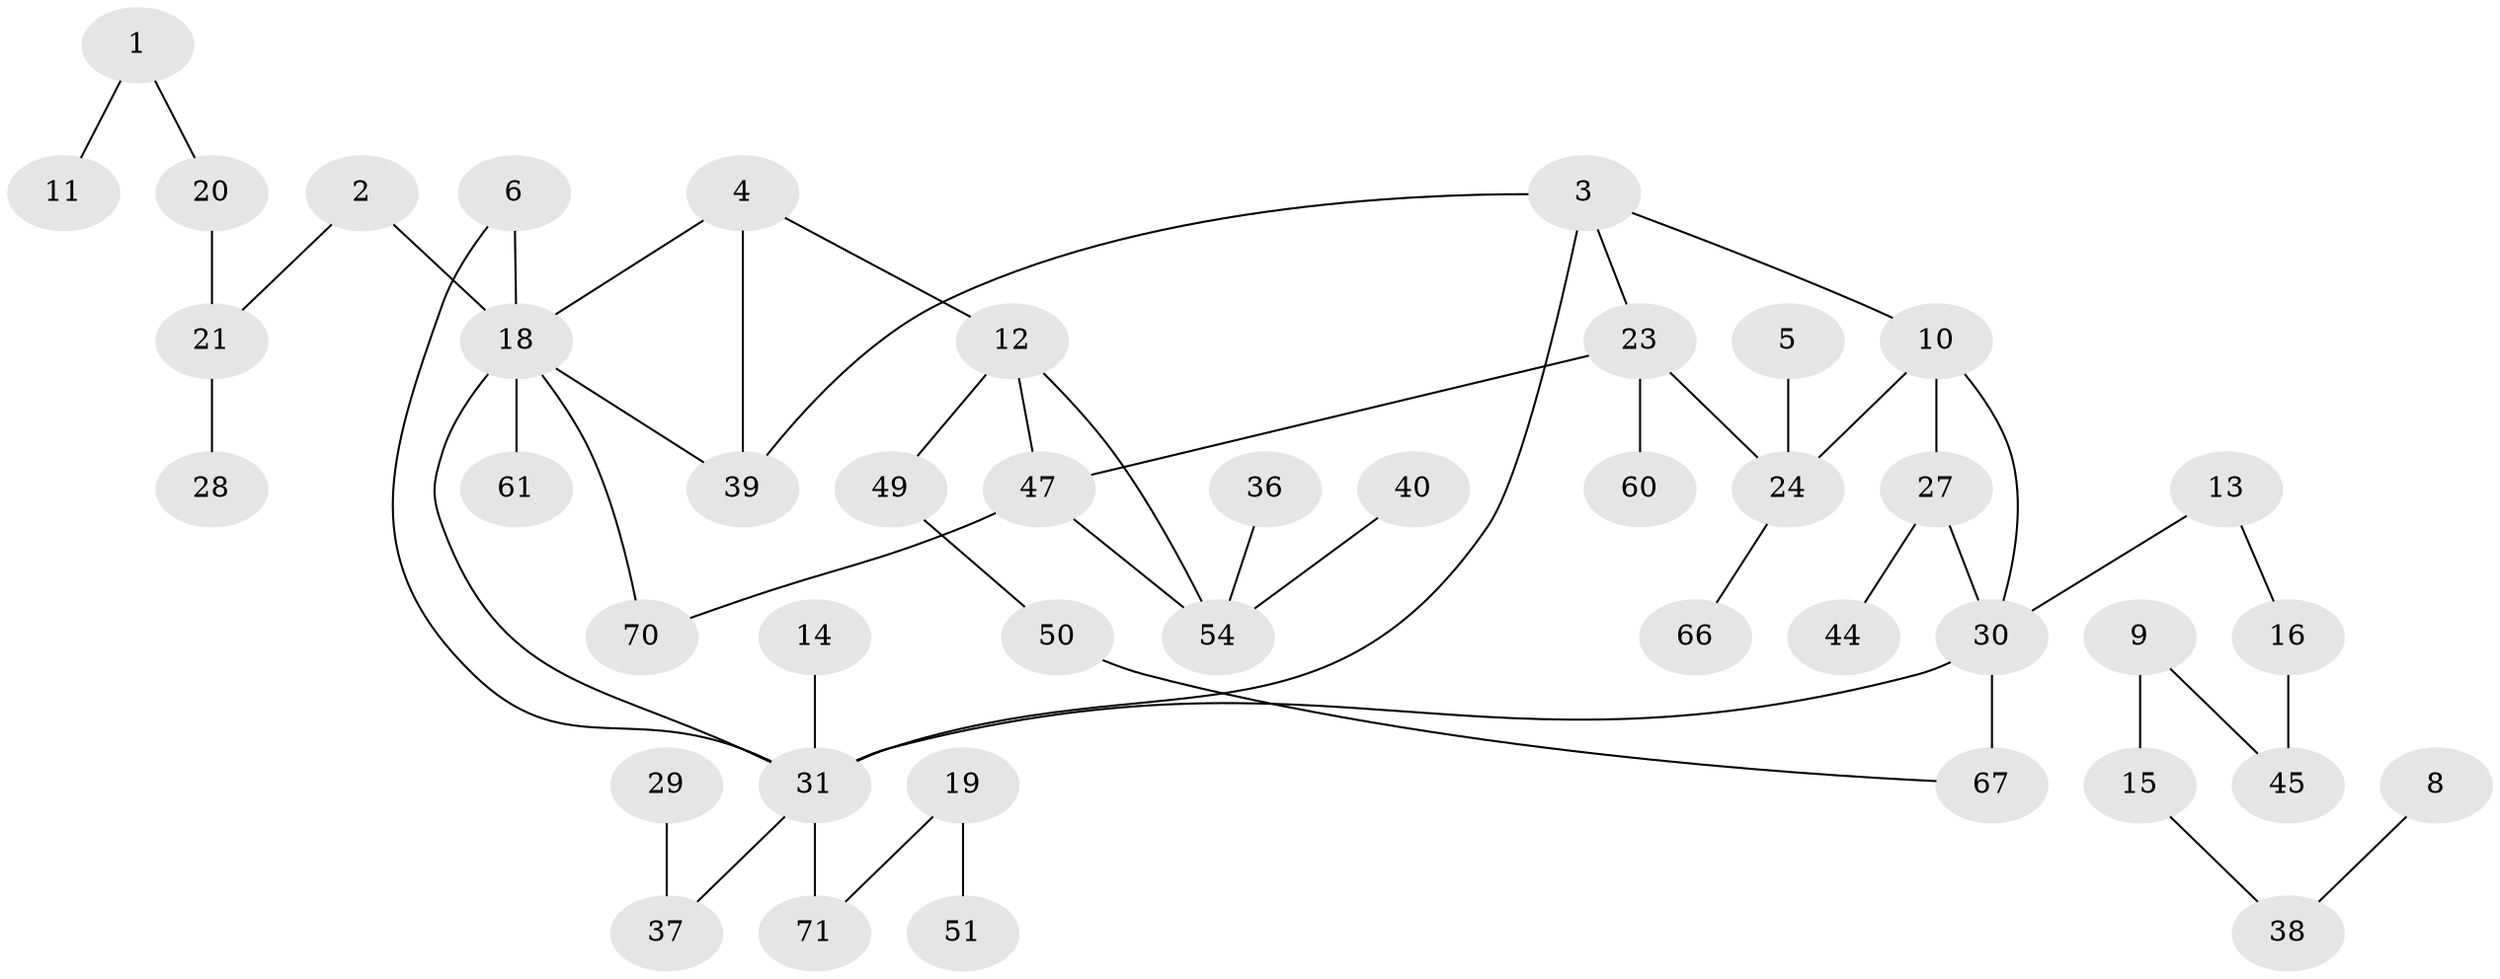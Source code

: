// original degree distribution, {2: 0.38620689655172413, 1: 0.2620689655172414, 3: 0.09655172413793103, 5: 0.020689655172413793, 0: 0.1724137931034483, 6: 0.013793103448275862, 4: 0.041379310344827586, 7: 0.006896551724137931}
// Generated by graph-tools (version 1.1) at 2025/33/03/09/25 02:33:49]
// undirected, 44 vertices, 53 edges
graph export_dot {
graph [start="1"]
  node [color=gray90,style=filled];
  1;
  2;
  3;
  4;
  5;
  6;
  8;
  9;
  10;
  11;
  12;
  13;
  14;
  15;
  16;
  18;
  19;
  20;
  21;
  23;
  24;
  27;
  28;
  29;
  30;
  31;
  36;
  37;
  38;
  39;
  40;
  44;
  45;
  47;
  49;
  50;
  51;
  54;
  60;
  61;
  66;
  67;
  70;
  71;
  1 -- 11 [weight=1.0];
  1 -- 20 [weight=1.0];
  2 -- 18 [weight=1.0];
  2 -- 21 [weight=1.0];
  3 -- 10 [weight=1.0];
  3 -- 23 [weight=1.0];
  3 -- 31 [weight=1.0];
  3 -- 39 [weight=1.0];
  4 -- 12 [weight=1.0];
  4 -- 18 [weight=1.0];
  4 -- 39 [weight=3.0];
  5 -- 24 [weight=1.0];
  6 -- 18 [weight=1.0];
  6 -- 31 [weight=1.0];
  8 -- 38 [weight=1.0];
  9 -- 15 [weight=1.0];
  9 -- 45 [weight=1.0];
  10 -- 24 [weight=1.0];
  10 -- 27 [weight=1.0];
  10 -- 30 [weight=1.0];
  12 -- 47 [weight=1.0];
  12 -- 49 [weight=1.0];
  12 -- 54 [weight=1.0];
  13 -- 16 [weight=1.0];
  13 -- 30 [weight=1.0];
  14 -- 31 [weight=1.0];
  15 -- 38 [weight=1.0];
  16 -- 45 [weight=1.0];
  18 -- 31 [weight=1.0];
  18 -- 39 [weight=1.0];
  18 -- 61 [weight=1.0];
  18 -- 70 [weight=1.0];
  19 -- 51 [weight=1.0];
  19 -- 71 [weight=1.0];
  20 -- 21 [weight=1.0];
  21 -- 28 [weight=3.0];
  23 -- 24 [weight=1.0];
  23 -- 47 [weight=1.0];
  23 -- 60 [weight=1.0];
  24 -- 66 [weight=1.0];
  27 -- 30 [weight=1.0];
  27 -- 44 [weight=1.0];
  29 -- 37 [weight=1.0];
  30 -- 31 [weight=1.0];
  30 -- 67 [weight=2.0];
  31 -- 37 [weight=1.0];
  31 -- 71 [weight=1.0];
  36 -- 54 [weight=1.0];
  40 -- 54 [weight=1.0];
  47 -- 54 [weight=1.0];
  47 -- 70 [weight=1.0];
  49 -- 50 [weight=1.0];
  50 -- 67 [weight=1.0];
}
